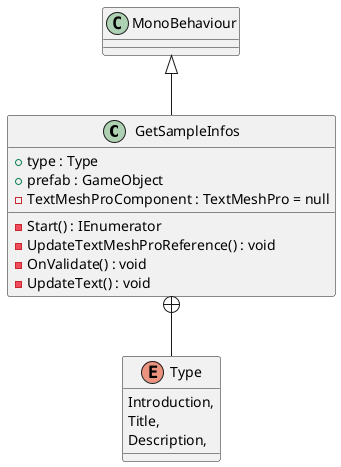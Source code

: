 @startuml
class GetSampleInfos {
    + type : Type
    + prefab : GameObject
    - TextMeshProComponent : TextMeshPro = null
    - Start() : IEnumerator
    - UpdateTextMeshProReference() : void
    - OnValidate() : void
    - UpdateText() : void
}
enum Type {
    Introduction,
    Title,
    Description,
}
MonoBehaviour <|-- GetSampleInfos
GetSampleInfos +-- Type
@enduml
